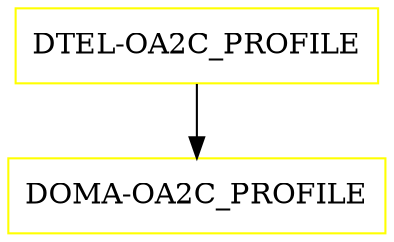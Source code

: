 digraph G {
  "DTEL-OA2C_PROFILE" [shape=box,color=yellow];
  "DOMA-OA2C_PROFILE" [shape=box,color=yellow,URL="./DOMA_OA2C_PROFILE.html"];
  "DTEL-OA2C_PROFILE" -> "DOMA-OA2C_PROFILE";
}
